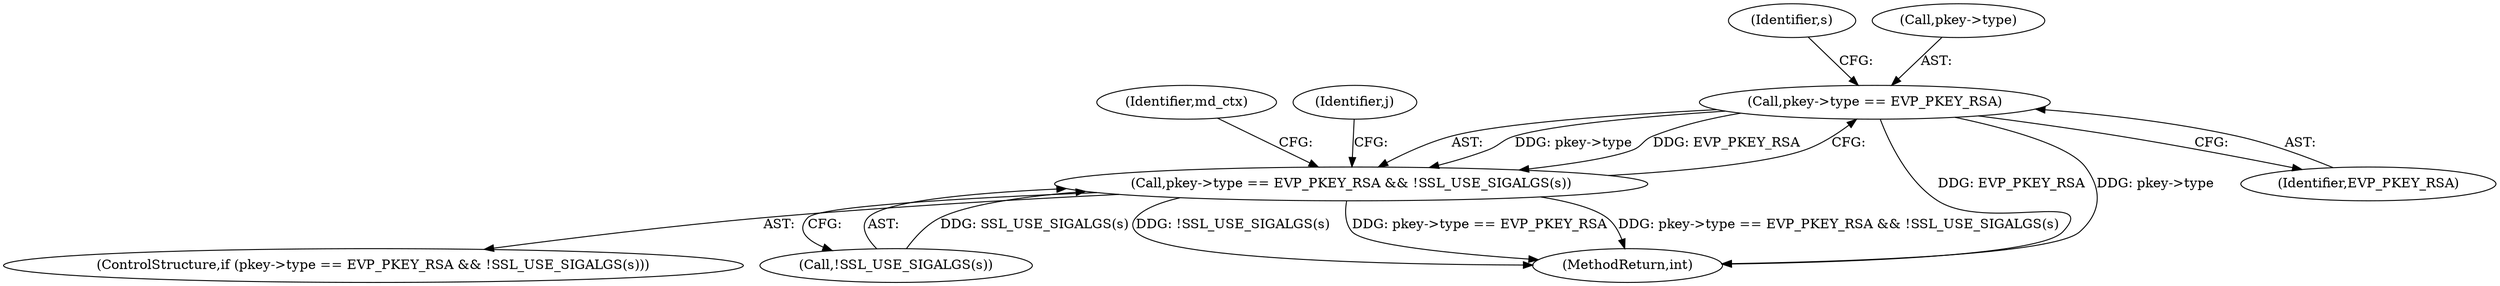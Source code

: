 digraph "0_openssl_b15f8769644b00ef7283521593360b7b2135cb63@pointer" {
"1001515" [label="(Call,pkey->type == EVP_PKEY_RSA)"];
"1001514" [label="(Call,pkey->type == EVP_PKEY_RSA && !SSL_USE_SIGALGS(s))"];
"1001522" [label="(Identifier,s)"];
"1001514" [label="(Call,pkey->type == EVP_PKEY_RSA && !SSL_USE_SIGALGS(s))"];
"1001520" [label="(Call,!SSL_USE_SIGALGS(s))"];
"1001513" [label="(ControlStructure,if (pkey->type == EVP_PKEY_RSA && !SSL_USE_SIGALGS(s)))"];
"1001515" [label="(Call,pkey->type == EVP_PKEY_RSA)"];
"1001771" [label="(MethodReturn,int)"];
"1001646" [label="(Identifier,md_ctx)"];
"1001519" [label="(Identifier,EVP_PKEY_RSA)"];
"1001516" [label="(Call,pkey->type)"];
"1001527" [label="(Identifier,j)"];
"1001515" -> "1001514"  [label="AST: "];
"1001515" -> "1001519"  [label="CFG: "];
"1001516" -> "1001515"  [label="AST: "];
"1001519" -> "1001515"  [label="AST: "];
"1001522" -> "1001515"  [label="CFG: "];
"1001514" -> "1001515"  [label="CFG: "];
"1001515" -> "1001771"  [label="DDG: EVP_PKEY_RSA"];
"1001515" -> "1001771"  [label="DDG: pkey->type"];
"1001515" -> "1001514"  [label="DDG: pkey->type"];
"1001515" -> "1001514"  [label="DDG: EVP_PKEY_RSA"];
"1001514" -> "1001513"  [label="AST: "];
"1001514" -> "1001520"  [label="CFG: "];
"1001520" -> "1001514"  [label="AST: "];
"1001527" -> "1001514"  [label="CFG: "];
"1001646" -> "1001514"  [label="CFG: "];
"1001514" -> "1001771"  [label="DDG: !SSL_USE_SIGALGS(s)"];
"1001514" -> "1001771"  [label="DDG: pkey->type == EVP_PKEY_RSA"];
"1001514" -> "1001771"  [label="DDG: pkey->type == EVP_PKEY_RSA && !SSL_USE_SIGALGS(s)"];
"1001520" -> "1001514"  [label="DDG: SSL_USE_SIGALGS(s)"];
}
